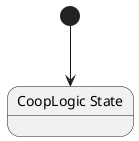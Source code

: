 @startuml CoopLogic
state "CoopLogic State" as Shellguard_Coop_CoopLogic_State
[*] --> Shellguard_Coop_CoopLogic_State
@enduml